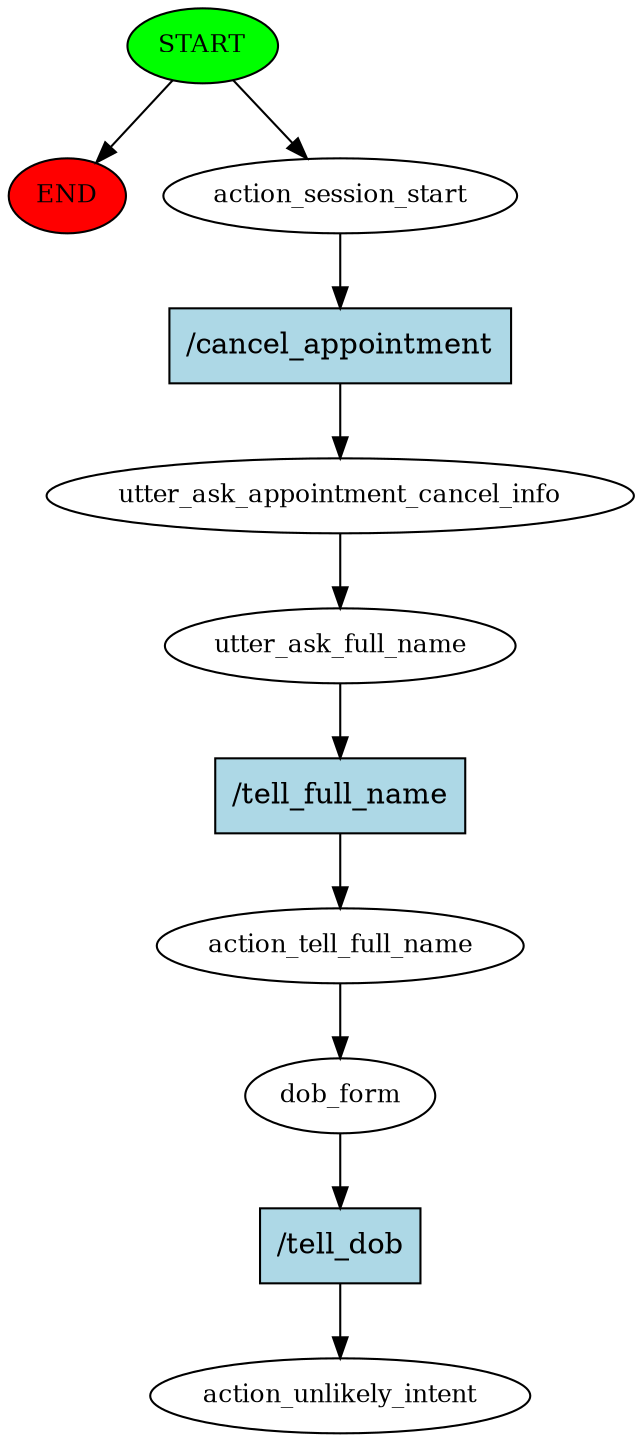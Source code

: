 digraph  {
0 [class="start active", fillcolor=green, fontsize=12, label=START, style=filled];
"-1" [class=end, fillcolor=red, fontsize=12, label=END, style=filled];
1 [class=active, fontsize=12, label=action_session_start];
2 [class=active, fontsize=12, label=utter_ask_appointment_cancel_info];
3 [class=active, fontsize=12, label=utter_ask_full_name];
4 [class=active, fontsize=12, label=action_tell_full_name];
5 [class=active, fontsize=12, label=dob_form];
6 [class="dashed active", fontsize=12, label=action_unlikely_intent];
7 [class="intent active", fillcolor=lightblue, label="/cancel_appointment", shape=rect, style=filled];
8 [class="intent active", fillcolor=lightblue, label="/tell_full_name", shape=rect, style=filled];
9 [class="intent active", fillcolor=lightblue, label="/tell_dob", shape=rect, style=filled];
0 -> "-1"  [class="", key=NONE, label=""];
0 -> 1  [class=active, key=NONE, label=""];
1 -> 7  [class=active, key=0];
2 -> 3  [class=active, key=NONE, label=""];
3 -> 8  [class=active, key=0];
4 -> 5  [class=active, key=NONE, label=""];
5 -> 9  [class=active, key=0];
7 -> 2  [class=active, key=0];
8 -> 4  [class=active, key=0];
9 -> 6  [class=active, key=0];
}
